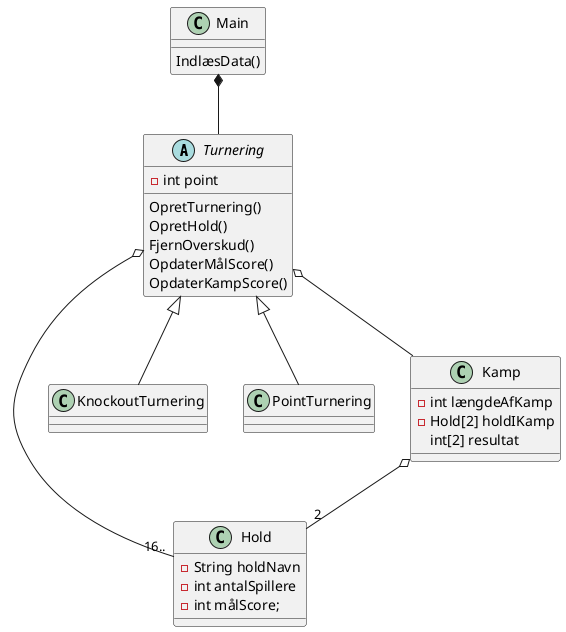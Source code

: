 @startuml
'https://plantuml.com/class-diagram

abstract class Turnering
class Main
class Hold
class KnockoutTurnering
class PointTurnering
class Kamp

Main *-- Turnering
Turnering <|-- KnockoutTurnering
Turnering<|-- PointTurnering
Turnering o-- "16.." Hold
Turnering o-- Kamp
Kamp o-- "2" Hold


class Main {
IndlæsData()
}
class Kamp{
- int længdeAfKamp
- Hold[2] holdIKamp
int[2] resultat
}

class Hold{
-String holdNavn
-int antalSpillere
- int målScore;

}
abstract class Turnering{
-int point
OpretTurnering()
OpretHold()
FjernOverskud()
OpdaterMålScore()
OpdaterKampScore()
}
class KnockoutTurnering{
}
class PointTurnering{
}


@enduml